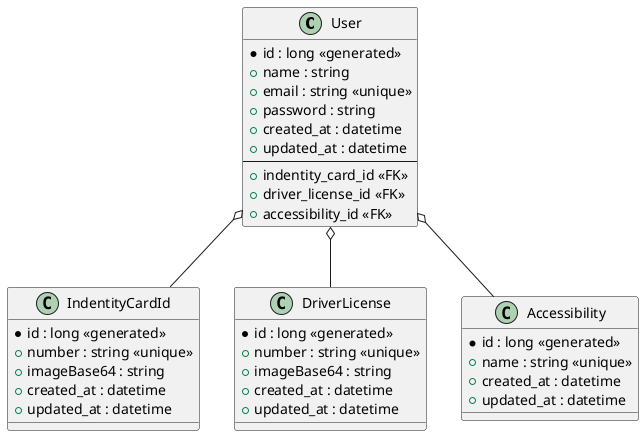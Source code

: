 @startuml

class "User" as users {
  *id : long <<generated>>
  + name : string
  + email : string <<unique>>
  + password : string
  + created_at : datetime
  + updated_at : datetime
  --
  + indentity_card_id <<FK>>
  + driver_license_id <<FK>>
  + accessibility_id <<FK>>
}

class "IndentityCardId" as indentity_card_id {
  * id : long <<generated>>
  + number : string <<unique>>
  + imageBase64 : string
  + created_at : datetime
  + updated_at : datetime
}

class "DriverLicense" as driver_licenses {
  * id : long <<generated>>
  + number : string <<unique>>
  + imageBase64 : string
  + created_at : datetime
  + updated_at : datetime
}

class "Accessibility" as accessibilities {
  * id : long <<generated>>
  + name : string <<unique>>
  + created_at : datetime
  + updated_at : datetime
}

users o-- indentity_card_id
users o-- driver_licenses
users o-- accessibilities

@enduml
